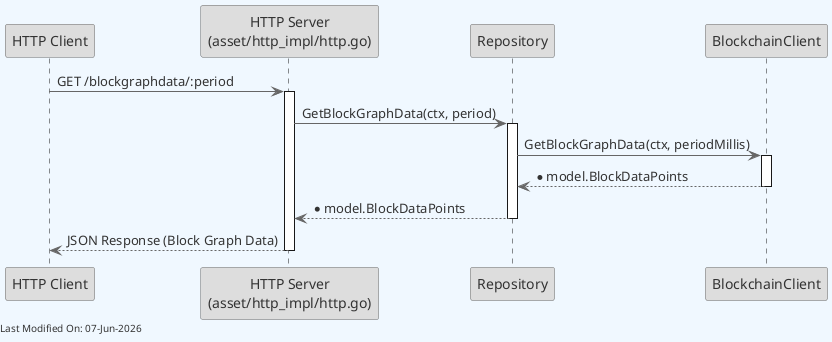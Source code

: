@startuml
skinparam backgroundColor #F0F8FF
skinparam defaultFontColor #333333
skinparam arrowColor #666666

' Define borders for all elements
skinparam entity {
  BorderColor #666666
  BackgroundColor #DDDDDD
}

skinparam control {
  BorderColor #666666
  BackgroundColor #DDDDDD
}

skinparam participant {
  BorderColor #666666
  BackgroundColor #DDDDDD
}



participant "HTTP Client" as Client
participant "HTTP Server\n(asset/http_impl/http.go)" as HTTPServer
participant "Repository" as Repo
participant "BlockchainClient" as BC

Client -> HTTPServer : GET /blockgraphdata/:period
activate HTTPServer
HTTPServer -> Repo : GetBlockGraphData(ctx, period)
activate Repo
Repo -> BC : GetBlockGraphData(ctx, periodMillis)
activate BC
BC --> Repo : *model.BlockDataPoints
deactivate BC
Repo --> HTTPServer : *model.BlockDataPoints
deactivate Repo
HTTPServer --> Client : JSON Response (Block Graph Data)
deactivate HTTPServer

left footer Last Modified On: %date("dd-MMM-yyyy")

@enduml
